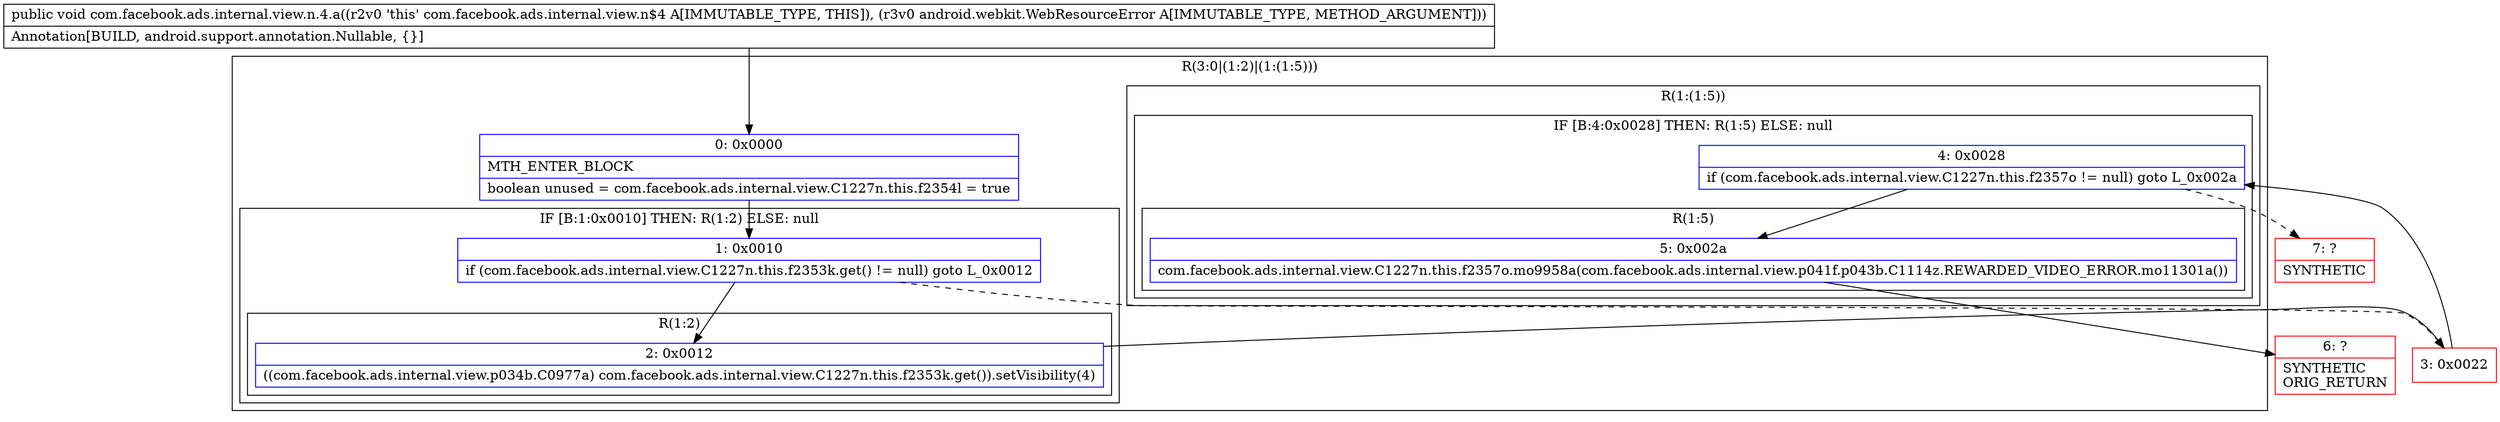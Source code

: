 digraph "CFG forcom.facebook.ads.internal.view.n.4.a(Landroid\/webkit\/WebResourceError;)V" {
subgraph cluster_Region_677605012 {
label = "R(3:0|(1:2)|(1:(1:5)))";
node [shape=record,color=blue];
Node_0 [shape=record,label="{0\:\ 0x0000|MTH_ENTER_BLOCK\l|boolean unused = com.facebook.ads.internal.view.C1227n.this.f2354l = true\l}"];
subgraph cluster_IfRegion_1325272902 {
label = "IF [B:1:0x0010] THEN: R(1:2) ELSE: null";
node [shape=record,color=blue];
Node_1 [shape=record,label="{1\:\ 0x0010|if (com.facebook.ads.internal.view.C1227n.this.f2353k.get() != null) goto L_0x0012\l}"];
subgraph cluster_Region_85851132 {
label = "R(1:2)";
node [shape=record,color=blue];
Node_2 [shape=record,label="{2\:\ 0x0012|((com.facebook.ads.internal.view.p034b.C0977a) com.facebook.ads.internal.view.C1227n.this.f2353k.get()).setVisibility(4)\l}"];
}
}
subgraph cluster_Region_939446127 {
label = "R(1:(1:5))";
node [shape=record,color=blue];
subgraph cluster_IfRegion_81400010 {
label = "IF [B:4:0x0028] THEN: R(1:5) ELSE: null";
node [shape=record,color=blue];
Node_4 [shape=record,label="{4\:\ 0x0028|if (com.facebook.ads.internal.view.C1227n.this.f2357o != null) goto L_0x002a\l}"];
subgraph cluster_Region_987802408 {
label = "R(1:5)";
node [shape=record,color=blue];
Node_5 [shape=record,label="{5\:\ 0x002a|com.facebook.ads.internal.view.C1227n.this.f2357o.mo9958a(com.facebook.ads.internal.view.p041f.p043b.C1114z.REWARDED_VIDEO_ERROR.mo11301a())\l}"];
}
}
}
}
Node_3 [shape=record,color=red,label="{3\:\ 0x0022}"];
Node_6 [shape=record,color=red,label="{6\:\ ?|SYNTHETIC\lORIG_RETURN\l}"];
Node_7 [shape=record,color=red,label="{7\:\ ?|SYNTHETIC\l}"];
MethodNode[shape=record,label="{public void com.facebook.ads.internal.view.n.4.a((r2v0 'this' com.facebook.ads.internal.view.n$4 A[IMMUTABLE_TYPE, THIS]), (r3v0 android.webkit.WebResourceError A[IMMUTABLE_TYPE, METHOD_ARGUMENT]))  | Annotation[BUILD, android.support.annotation.Nullable, \{\}]\l}"];
MethodNode -> Node_0;
Node_0 -> Node_1;
Node_1 -> Node_2;
Node_1 -> Node_3[style=dashed];
Node_2 -> Node_3;
Node_4 -> Node_5;
Node_4 -> Node_7[style=dashed];
Node_5 -> Node_6;
Node_3 -> Node_4;
}

